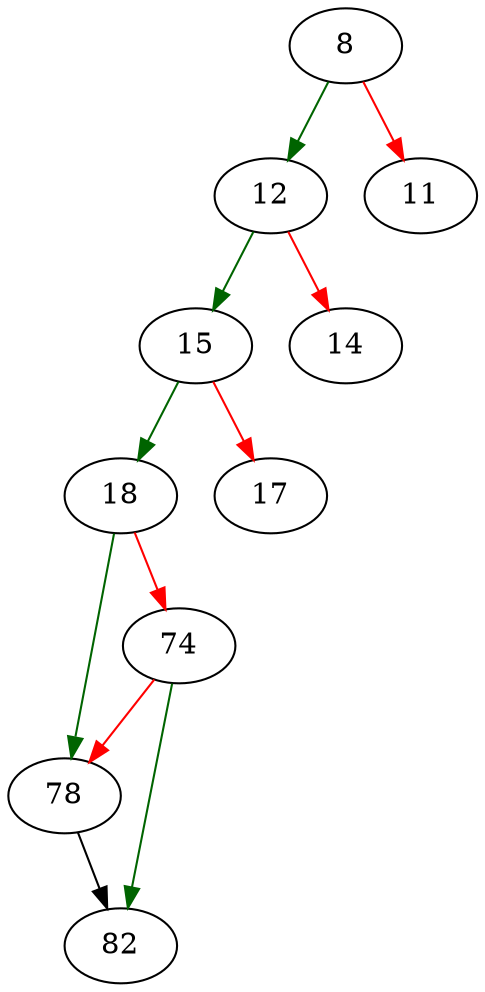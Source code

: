 strict digraph "mulredc2" {
	// Node definitions.
	8 [entry=true];
	12;
	11;
	15;
	14;
	18;
	17;
	78;
	74;
	82;

	// Edge definitions.
	8 -> 12 [
		color=darkgreen
		cond=true
	];
	8 -> 11 [
		color=red
		cond=false
	];
	12 -> 15 [
		color=darkgreen
		cond=true
	];
	12 -> 14 [
		color=red
		cond=false
	];
	15 -> 18 [
		color=darkgreen
		cond=true
	];
	15 -> 17 [
		color=red
		cond=false
	];
	18 -> 78 [
		color=darkgreen
		cond=true
	];
	18 -> 74 [
		color=red
		cond=false
	];
	78 -> 82;
	74 -> 78 [
		color=red
		cond=false
	];
	74 -> 82 [
		color=darkgreen
		cond=true
	];
}